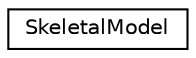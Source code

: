 digraph "Graphical Class Hierarchy"
{
 // INTERACTIVE_SVG=YES
  edge [fontname="Helvetica",fontsize="10",labelfontname="Helvetica",labelfontsize="10"];
  node [fontname="Helvetica",fontsize="10",shape=record];
  rankdir="LR";
  Node1 [label="SkeletalModel",height=0.2,width=0.4,color="black", fillcolor="white", style="filled",URL="$class_skeletal_model.html",tooltip="This is the factored out skeletal model class. "];
}
